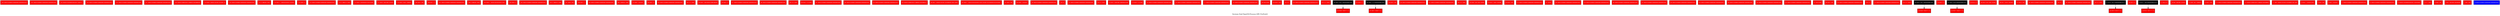 digraph G {
label="System.Void XaeiOS.Process.SIP::TryExit()"
node [ fontsize=10, style=filled, shape=rectangle, fontname="Tahoma"];
edge [ fontsize=10, fontname="Tahoma"];
126 ;
126 [label="126: XaeiO.Compiler.CodeModel.NopStatement\n", fillcolor="#FF0000FF", fontcolor="#FFFFFFFF"];
125 ;
125 [label="125: XaeiO.Compiler.CodeModel.NopStatement\n", fillcolor="#FF0000FF", fontcolor="#FFFFFFFF"];
124 ;
124 [label="124: System.Threading.Monitor::Exit(V_1)\n", fillcolor="#FF0000FF", fontcolor="#FFFFFFFF"];
123 ;
123 [label="123: XaeiO.Compiler.CodeModel.NopStatement\n", fillcolor="#FF0000FF", fontcolor="#FFFFFFFF"];
122 ;
122 [label="122: XaeiO.Compiler.CodeModel.NopStatement\n", fillcolor="#FF0000FF", fontcolor="#FFFFFFFF"];
121 ;
121 [label="121: XaeiO.Compiler.CodeModel.NopStatement\n", fillcolor="#FF0000FF", fontcolor="#FFFFFFFF"];
120 ;
120 [label="120: System.Diagnostics.Logging::Debug($t58)\n", fillcolor="#FF0000FF", fontcolor="#FFFFFFFF"];
119 ;
119 [label="119: $t58 = System.String::Concat(V_3)\n", fillcolor="#FF0000FF", fontcolor="#FFFFFFFF"];
118 ;
118 [label="118: XaeiO.Compiler.CodeModel.NopStatement\n", fillcolor="#FF0000FF", fontcolor="#FFFFFFFF"];
117 ;
117 [label="117: V_3[$t56] = $t57\n", fillcolor="#FF0000FF", fontcolor="#FFFFFFFF"];
116 ;
116 [label="116: $t57 = \" child processes running\"\n", fillcolor="#FF0000FF", fontcolor="#FFFFFFFF"];
115 ;
115 [label="115: $t56 = 4\n", fillcolor="#FF0000FF", fontcolor="#FFFFFFFF"];
114 ;
114 [label="114: XaeiO.Compiler.CodeModel.NopStatement\n", fillcolor="#FF0000FF", fontcolor="#FFFFFFFF"];
113 ;
113 [label="113: V_3[$t51] = $t55\n", fillcolor="#FF0000FF", fontcolor="#FFFFFFFF"];
112 ;
112 [label="112: $t55 = box(System.Int32,$t54)\n", fillcolor="#FF0000FF", fontcolor="#FFFFFFFF"];
111 ;
111 [label="111: $t54 = $t53.get_Count()\n", fillcolor="#FF0000FF", fontcolor="#FFFFFFFF"];
110 ;
110 [label="110: $t53 = $t52._children\n", fillcolor="#FF0000FF", fontcolor="#FFFFFFFF"];
109 ;
109 [label="109: $t52 = this\n", fillcolor="#FF0000FF", fontcolor="#FFFFFFFF"];
108 ;
108 [label="108: $t51 = 3\n", fillcolor="#FF0000FF", fontcolor="#FFFFFFFF"];
107 ;
107 [label="107: XaeiO.Compiler.CodeModel.NopStatement\n", fillcolor="#FF0000FF", fontcolor="#FFFFFFFF"];
106 ;
106 [label="106: V_3[$t49] = $t50\n", fillcolor="#FF0000FF", fontcolor="#FFFFFFFF"];
105 ;
105 [label="105: $t50 = \" cannot exit because it has \"\n", fillcolor="#FF0000FF", fontcolor="#FFFFFFFF"];
104 ;
104 [label="104: $t49 = 2\n", fillcolor="#FF0000FF", fontcolor="#FFFFFFFF"];
103 ;
103 [label="103: XaeiO.Compiler.CodeModel.NopStatement\n", fillcolor="#FF0000FF", fontcolor="#FFFFFFFF"];
102 ;
102 [label="102: V_3[$t47] = $t48\n", fillcolor="#FF0000FF", fontcolor="#FFFFFFFF"];
101 ;
101 [label="101: $t48 = this\n", fillcolor="#FF0000FF", fontcolor="#FFFFFFFF"];
100 ;
100 [label="100: $t47 = 1\n", fillcolor="#FF0000FF", fontcolor="#FFFFFFFF"];
99 ;
99 [label="99: XaeiO.Compiler.CodeModel.NopStatement\n", fillcolor="#FF0000FF", fontcolor="#FFFFFFFF"];
98 ;
98 [label="98: V_3[$t45] = $t46\n", fillcolor="#FF0000FF", fontcolor="#FFFFFFFF"];
97 ;
97 [label="97: $t46 = \"Process \"\n", fillcolor="#FF0000FF", fontcolor="#FFFFFFFF"];
96 ;
96 [label="96: $t45 = 0\n", fillcolor="#FF0000FF", fontcolor="#FFFFFFFF"];
95 ;
95 [label="95: XaeiO.Compiler.CodeModel.NopStatement\n", fillcolor="#FF0000FF", fontcolor="#FFFFFFFF"];
94 ;
94 [label="94: V_3 = $t44\n", fillcolor="#FF0000FF", fontcolor="#FFFFFFFF"];
93 ;
93 [label="93: $t44 = new System.Object[$t43]\n", fillcolor="#FF0000FF", fontcolor="#FFFFFFFF"];
92 ;
92 [label="92: $t43 = 5\n", fillcolor="#FF0000FF", fontcolor="#FFFFFFFF"];
91 ;
91 [label="91: XaeiO.Compiler.CodeModel.NopStatement\n", fillcolor="#FF0000FF", fontcolor="#FFFFFFFF"];
90 ;
90 [label="90: XaeiO.Compiler.CodeModel.NopStatement\n", fillcolor="#FF0000FF", fontcolor="#FFFFFFFF"];
89 ;
89 [label="89: V_0 = $t42\n", fillcolor="#FF0000FF", fontcolor="#FFFFFFFF"];
88 ;
88 [label="88: $t42 = V_0.Next\n", fillcolor="#FF0000FF", fontcolor="#FFFFFFFF"];
87 ;
87 [label="87: XaeiO.Compiler.CodeModel.NopStatement\n", fillcolor="#FF0000FF", fontcolor="#FFFFFFFF"];
86 ;
86 [label="86: XaeiO.Compiler.CodeModel.NopStatement\n", fillcolor="#FF0000FF", fontcolor="#FFFFFFFF"];
85 ;
85 [label="85: XaeiO.Compiler.CodeModel.NopStatement\n", fillcolor="#FF0000FF", fontcolor="#FFFFFFFF"];
84 ;
84 [label="84: System.Diagnostics.Logging::Debug($t41)\n", fillcolor="#FF0000FF", fontcolor="#FFFFFFFF"];
83 ;
83 [label="83: $t41 = System.String::Concat($t38, $t39, $t40)\n", fillcolor="#FF0000FF", fontcolor="#FFFFFFFF"];
82 ;
82 [label="82: $t40 = \" cannot exit because it has running, non-background threads.\"\n", fillcolor="#FF0000FF", fontcolor="#FFFFFFFF"];
81 ;
81 [label="81: $t39 = this\n", fillcolor="#FF0000FF", fontcolor="#FFFFFFFF"];
80 ;
80 [label="80: $t38 = \"Process \"\n", fillcolor="#FF0000FF", fontcolor="#FFFFFFFF"];
79 ;
79 [label="79: XaeiO.Compiler.CodeModel.NopStatement\n", fillcolor="#FF0000FF", fontcolor="#FFFFFFFF"];
78 ;
78 [label="78: V_2\n", fillcolor="#FF0000FF", fontcolor="#FFFFFFFF"];
77 ;
77 [label="77: XaeiO.Compiler.CodeModel.NopStatement\n", fillcolor="#FF0000FF", fontcolor="#FFFFFFFF"];
76 ;
76 [label="76: V_2 = $t37\n", fillcolor="#FF0000FF", fontcolor="#FFFFFFFF"];
75 ;
75 [label="75: $t37 = $t36.get_IsBackground()\n", fillcolor="#FF0000FF", fontcolor="#FFFFFFFF"];
74 ;
74 [label="74: $t36 = V_0.Data\n", fillcolor="#FF0000FF", fontcolor="#FFFFFFFF"];
73 ;
73 [label="73: XaeiO.Compiler.CodeModel.NopStatement\n", fillcolor="#FF0000FF", fontcolor="#FFFFFFFF"];
72 ;
72 [label="72: XaeiO.Compiler.CodeModel.NopStatement\n", fillcolor="#FF0000FF", fontcolor="#FFFFFFFF"];
71 ;
71 [label="71: XaeiO.Compiler.CodeModel.NopStatement\n", fillcolor="#FF0000FF", fontcolor="#FFFFFFFF"];
70 ;
70 [label="70: XaeiO.Compiler.CodeModel.NopStatement\n", fillcolor="#FF0000FF", fontcolor="#FFFFFFFF"];
69 ;
69 [label="69: $t35.Exit()\n", fillcolor="#FF0000FF", fontcolor="#FFFFFFFF"];
68 ;
68 [label="68: $t35 = this\n", fillcolor="#FF0000FF", fontcolor="#FFFFFFFF"];
67 ;
67 [label="67: V_2\n", fillcolor="#FF0000FF", fontcolor="#FFFFFFFF"];
66 ;
66 [label="66: XaeiO.Compiler.CodeModel.NopStatement\n", fillcolor="#FF0000FF", fontcolor="#FFFFFFFF"];
65 ;
65 [label="65: V_2 = $t34\n", fillcolor="#FF0000FF", fontcolor="#FFFFFFFF"];
64 ;
64 [label="64: $t34 = $t33 ? 1 : 0\n", fillcolor="#FF0000FF", fontcolor="#FFFFFFFF"];
63 ;
63 [label="63: $t33 = $t31 ValueEquality $t32\n", fillcolor="#000000FF", fontcolor="#FFFFFFFF"];
62 ;
62 [label="62: $t32 = 0\n", fillcolor="#FF0000FF", fontcolor="#FFFFFFFF"];
61 ;
61 [label="61: $t31 = $t30 ? 1 : 0\n", fillcolor="#FF0000FF", fontcolor="#FFFFFFFF"];
60 ;
60 [label="60: $t30 = V_0 ValueEquality $t29\n", fillcolor="#000000FF", fontcolor="#FFFFFFFF"];
59 ;
59 [label="59: $t29 = null\n", fillcolor="#FF0000FF", fontcolor="#FFFFFFFF"];
58 ;
58 [label="58: XaeiO.Compiler.CodeModel.NopStatement\n", fillcolor="#FF0000FF", fontcolor="#FFFFFFFF"];
57 ;
57 [label="57: XaeiO.Compiler.CodeModel.NopStatement\n", fillcolor="#FF0000FF", fontcolor="#FFFFFFFF"];
56 ;
56 [label="56: V_0 = $t28\n", fillcolor="#FF0000FF", fontcolor="#FFFFFFFF"];
55 ;
55 [label="55: $t28 = $t27.get_Head()\n", fillcolor="#FF0000FF", fontcolor="#FFFFFFFF"];
54 ;
54 [label="54: $t27 = $t26._threads\n", fillcolor="#FF0000FF", fontcolor="#FFFFFFFF"];
53 ;
53 [label="53: $t26 = this\n", fillcolor="#FF0000FF", fontcolor="#FFFFFFFF"];
52 ;
52 [label="52: XaeiO.Compiler.CodeModel.NopStatement\n", fillcolor="#FF0000FF", fontcolor="#FFFFFFFF"];
51 ;
51 [label="51: return\n", fillcolor="#FF0000FF", fontcolor="#FFFFFFFF"];
50 ;
50 [label="50: XaeiO.Compiler.CodeModel.NopStatement\n", fillcolor="#FF0000FF", fontcolor="#FFFFFFFF"];
49 ;
49 [label="49: XaeiO.Compiler.CodeModel.NopStatement\n", fillcolor="#FF0000FF", fontcolor="#FFFFFFFF"];
48 ;
48 [label="48: XaeiO.Compiler.CodeModel.NopStatement\n", fillcolor="#FF0000FF", fontcolor="#FFFFFFFF"];
47 ;
47 [label="47: XaeiO.Compiler.CodeModel.NopStatement\n", fillcolor="#FF0000FF", fontcolor="#FFFFFFFF"];
46 ;
46 [label="46: XaeiO.Compiler.CodeModel.NopStatement\n", fillcolor="#FF0000FF", fontcolor="#FFFFFFFF"];
45 ;
45 [label="45: XaeiO.Compiler.CodeModel.NopStatement\n", fillcolor="#FF0000FF", fontcolor="#FFFFFFFF"];
44 ;
44 [label="44: XaeiO.Compiler.CodeModel.NopStatement\n", fillcolor="#FF0000FF", fontcolor="#FFFFFFFF"];
43 ;
43 [label="43: XaeiO.Compiler.CodeModel.NopStatement\n", fillcolor="#FF0000FF", fontcolor="#FFFFFFFF"];
42 ;
42 [label="42: XaeiO.Compiler.CodeModel.NopStatement\n", fillcolor="#FF0000FF", fontcolor="#FFFFFFFF"];
41 ;
41 [label="41: $t25.Exit()\n", fillcolor="#FF0000FF", fontcolor="#FFFFFFFF"];
40 ;
40 [label="40: $t25 = this\n", fillcolor="#FF0000FF", fontcolor="#FFFFFFFF"];
39 ;
39 [label="39: XaeiO.Compiler.CodeModel.NopStatement\n", fillcolor="#FF0000FF", fontcolor="#FFFFFFFF"];
38 ;
38 [label="38: V_2\n", fillcolor="#FF0000FF", fontcolor="#FFFFFFFF"];
37 ;
37 [label="37: XaeiO.Compiler.CodeModel.NopStatement\n", fillcolor="#FF0000FF", fontcolor="#FFFFFFFF"];
36 ;
36 [label="36: V_2 = $t24\n", fillcolor="#FF0000FF", fontcolor="#FFFFFFFF"];
35 ;
35 [label="35: $t24 = $t23 ? 1 : 0\n", fillcolor="#FF0000FF", fontcolor="#FFFFFFFF"];
34 ;
34 [label="34: $t23 = $t21 ValueEquality $t22\n", fillcolor="#000000FF", fontcolor="#FFFFFFFF"];
33 ;
33 [label="33: $t22 = 0\n", fillcolor="#FF0000FF", fontcolor="#FFFFFFFF"];
32 ;
32 [label="32: $t21 = $t20 ? 1 : 0\n", fillcolor="#FF0000FF", fontcolor="#FFFFFFFF"];
31 ;
31 [label="31: $t20 = $t18 ValueEquality $t19\n", fillcolor="#000000FF", fontcolor="#FFFFFFFF"];
30 ;
30 [label="30: $t19 = 0\n", fillcolor="#FF0000FF", fontcolor="#FFFFFFFF"];
29 ;
29 [label="29: $t18 = $t17.get_Count()\n", fillcolor="#FF0000FF", fontcolor="#FFFFFFFF"];
28 ;
28 [label="28: $t17 = $t16._threads\n", fillcolor="#FF0000FF", fontcolor="#FFFFFFFF"];
27 ;
27 [label="27: $t16 = this\n", fillcolor="#FF0000FF", fontcolor="#FFFFFFFF"];
26 ;
26 [label="26: XaeiO.Compiler.CodeModel.NopStatement\n", fillcolor="#FF0000FF", fontcolor="#FFFFFFFF"];
25 ;
25 [label="25: V_2\n", fillcolor="#FF0000FF", fontcolor="#FFFFFFFF"];
24 ;
24 [label="24: XaeiO.Compiler.CodeModel.NopStatement\n", fillcolor="#FF0000FF", fontcolor="#FFFFFFFF"];
23 ;
23 [label="23: V_2 = $t15\n", fillcolor="#FF0000FF", fontcolor="#FFFFFFFF"];
22 ;
22 [label="22: $t15 = $t14 ? 1 : 0\n", fillcolor="#FF0000FF", fontcolor="#FFFFFFFF"];
21 ;
21 [label="21: $t14 = $t12 ValueEquality $t13\n", fillcolor="#000000FF", fontcolor="#FFFFFFFF"];
20 ;
20 [label="20: $t13 = 0\n", fillcolor="#FF0000FF", fontcolor="#FFFFFFFF"];
19 ;
19 [label="19: $t12 = $t11 ? 1 : 0\n", fillcolor="#FF0000FF", fontcolor="#FFFFFFFF"];
18 ;
18 [label="18: $t11 = $t9 ValueEquality $t10\n", fillcolor="#000000FF", fontcolor="#FFFFFFFF"];
17 ;
17 [label="17: $t10 = 0\n", fillcolor="#FF0000FF", fontcolor="#FFFFFFFF"];
16 ;
16 [label="16: $t9 = $t8.get_Count()\n", fillcolor="#FF0000FF", fontcolor="#FFFFFFFF"];
15 ;
15 [label="15: $t8 = $t7._children\n", fillcolor="#FF0000FF", fontcolor="#FFFFFFFF"];
14 ;
14 [label="14: $t7 = this\n", fillcolor="#FF0000FF", fontcolor="#FFFFFFFF"];
13 ;
13 [label="13: XaeiO.Compiler.CodeModel.NopStatement\n", fillcolor="#FF0000FF", fontcolor="#FFFFFFFF"];
12 ;
12 [label="12: System.Diagnostics.Logging::Debug($t6)\n", fillcolor="#FF0000FF", fontcolor="#FFFFFFFF"];
11 ;
11 [label="11: $t6 = System.String::Concat($t3, $t4, $t5)\n", fillcolor="#FF0000FF", fontcolor="#FFFFFFFF"];
10 ;
10 [label="10: $t5 = \" trying to exit\"\n", fillcolor="#FF0000FF", fontcolor="#FFFFFFFF"];
9 ;
9 [label="9: $t4 = this\n", fillcolor="#FF0000FF", fontcolor="#FFFFFFFF"];
8 ;
8 [label="8: $t3 = \"Process \"\n", fillcolor="#FF0000FF", fontcolor="#FFFFFFFF"];
7 ;
7 [label="7: XaeiO.Compiler.CodeModel.NopStatement\n", fillcolor="#FF0000FF", fontcolor="#FFFFFFFF"];
6 ;
6 [label="6: XaeiO.Compiler.CodeModel.NopStatement\n", fillcolor="#FF0000FF", fontcolor="#FFFFFFFF"];
5 ;
5 [label="5: System.Threading.Monitor::Enter($tf2)\n", fillcolor="#FF0000FF", fontcolor="#FFFFFFFF"];
4 ;
4 [label="4: V_1 = $tf2\n", fillcolor="#FF0000FF", fontcolor="#FFFFFFFF"];
3 ;
3 [label="3: $tf2 = $t1\n", fillcolor="#FF0000FF", fontcolor="#FFFFFFFF"];
2 ;
2 [label="2: $t1 = $t0.get_SyncRoot()\n", fillcolor="#FF0000FF", fontcolor="#FFFFFFFF"];
1 ;
1 [label="1: $t0 = this\n", fillcolor="#FF0000FF", fontcolor="#FFFFFFFF"];
0 ;
0 [label="0: XaeiO.Compiler.CodeModel.NopStatement\n", fillcolor="#0000FFFF", fontcolor="#FFFFFFFF"];
63 -> 64 [ label="", style="solid"];
60 -> 61 [ label="", style="solid"];
34 -> 35 [ label="", style="solid"];
31 -> 32 [ label="", style="solid"];
21 -> 22 [ label="", style="solid"];
18 -> 19 [ label="", style="solid"];
}
